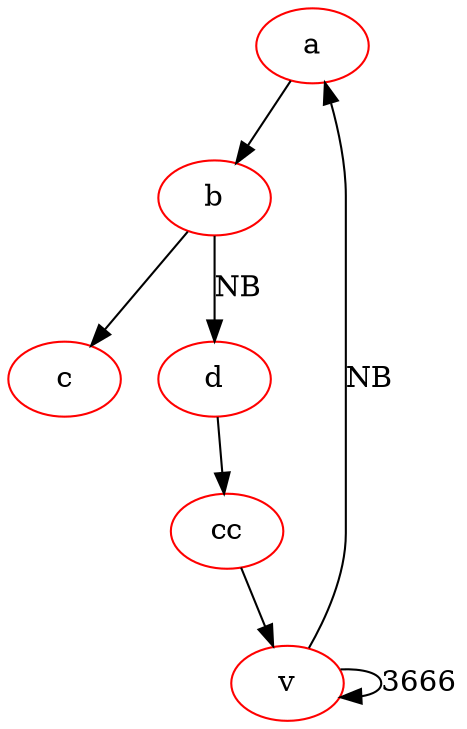 // ### dot
//   * 安装[graphviz](http://www.graphviz.org/) 
//   * vscode 安装graphvizprevidw
//   * 创建后缀.dot的文件使用
digraph {
  node[color=red]
  a->b->c
  b->d[label="NB"]
  v->v[label="3666"]
  d->cc->v
  v->a[label="NB"]
}
